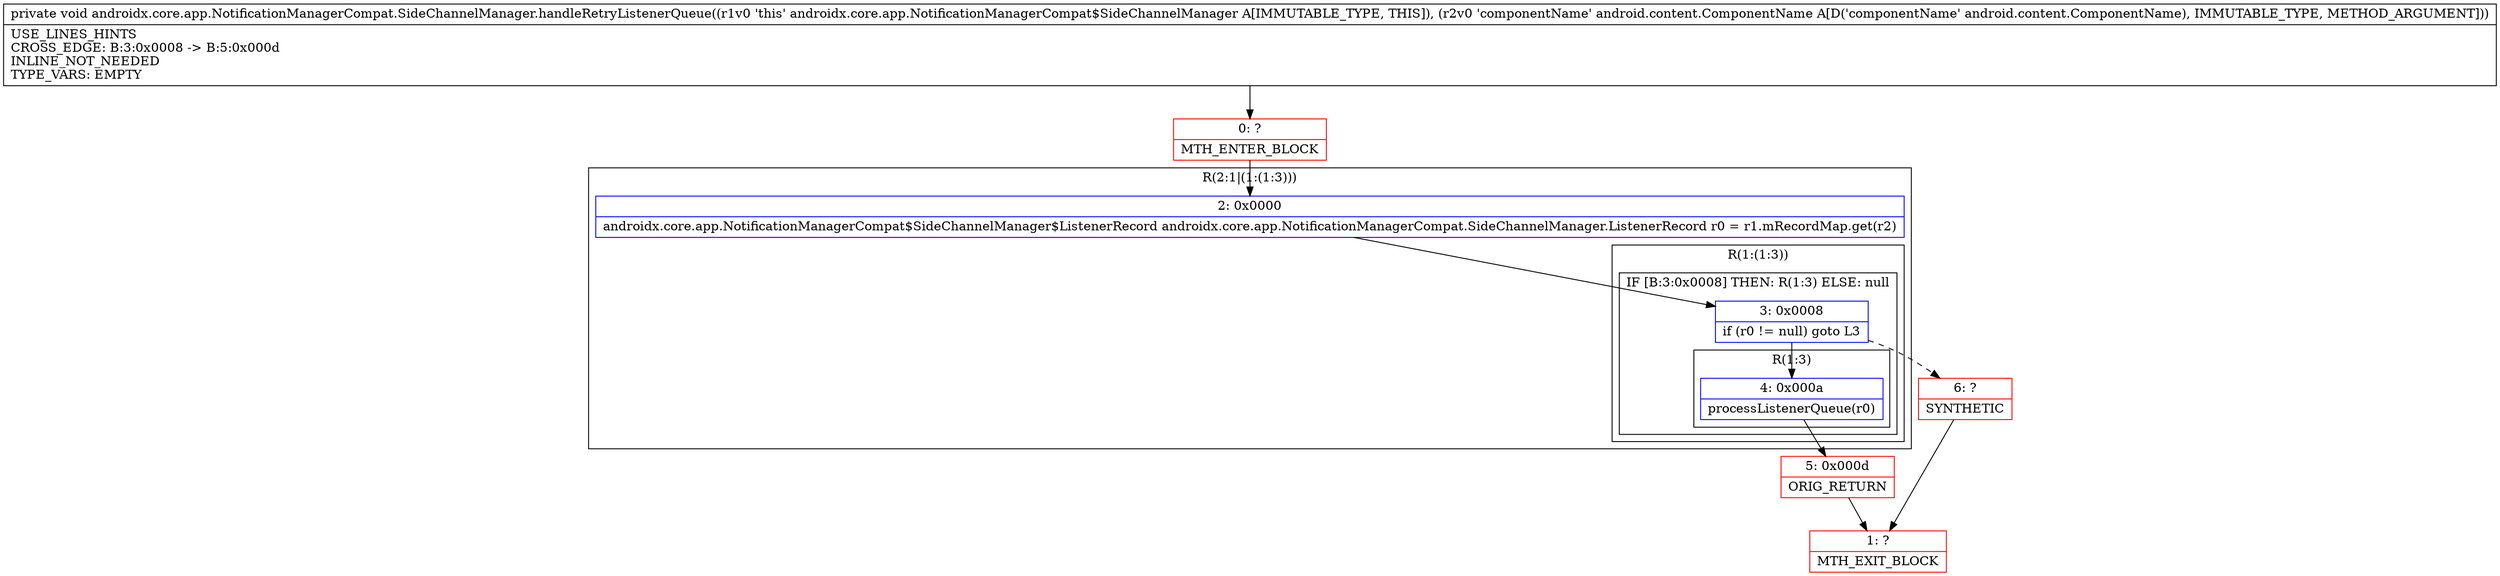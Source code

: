 digraph "CFG forandroidx.core.app.NotificationManagerCompat.SideChannelManager.handleRetryListenerQueue(Landroid\/content\/ComponentName;)V" {
subgraph cluster_Region_265438272 {
label = "R(2:1|(1:(1:3)))";
node [shape=record,color=blue];
Node_2 [shape=record,label="{2\:\ 0x0000|androidx.core.app.NotificationManagerCompat$SideChannelManager$ListenerRecord androidx.core.app.NotificationManagerCompat.SideChannelManager.ListenerRecord r0 = r1.mRecordMap.get(r2)\l}"];
subgraph cluster_Region_2121207624 {
label = "R(1:(1:3))";
node [shape=record,color=blue];
subgraph cluster_IfRegion_1277763928 {
label = "IF [B:3:0x0008] THEN: R(1:3) ELSE: null";
node [shape=record,color=blue];
Node_3 [shape=record,label="{3\:\ 0x0008|if (r0 != null) goto L3\l}"];
subgraph cluster_Region_2000534500 {
label = "R(1:3)";
node [shape=record,color=blue];
Node_4 [shape=record,label="{4\:\ 0x000a|processListenerQueue(r0)\l}"];
}
}
}
}
Node_0 [shape=record,color=red,label="{0\:\ ?|MTH_ENTER_BLOCK\l}"];
Node_5 [shape=record,color=red,label="{5\:\ 0x000d|ORIG_RETURN\l}"];
Node_1 [shape=record,color=red,label="{1\:\ ?|MTH_EXIT_BLOCK\l}"];
Node_6 [shape=record,color=red,label="{6\:\ ?|SYNTHETIC\l}"];
MethodNode[shape=record,label="{private void androidx.core.app.NotificationManagerCompat.SideChannelManager.handleRetryListenerQueue((r1v0 'this' androidx.core.app.NotificationManagerCompat$SideChannelManager A[IMMUTABLE_TYPE, THIS]), (r2v0 'componentName' android.content.ComponentName A[D('componentName' android.content.ComponentName), IMMUTABLE_TYPE, METHOD_ARGUMENT]))  | USE_LINES_HINTS\lCROSS_EDGE: B:3:0x0008 \-\> B:5:0x000d\lINLINE_NOT_NEEDED\lTYPE_VARS: EMPTY\l}"];
MethodNode -> Node_0;Node_2 -> Node_3;
Node_3 -> Node_4;
Node_3 -> Node_6[style=dashed];
Node_4 -> Node_5;
Node_0 -> Node_2;
Node_5 -> Node_1;
Node_6 -> Node_1;
}

